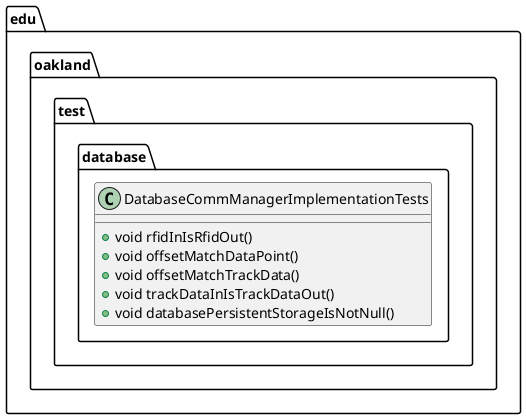 @startuml DatabaseCommManagerImplementationTests

package edu.oakland.test.database {
    class DatabaseCommManagerImplementationTests {
        + void rfidInIsRfidOut()
        + void offsetMatchDataPoint()
        + void offsetMatchTrackData()
        + void trackDataInIsTrackDataOut()
        + void databasePersistentStorageIsNotNull() 
    }
}

@enduml
